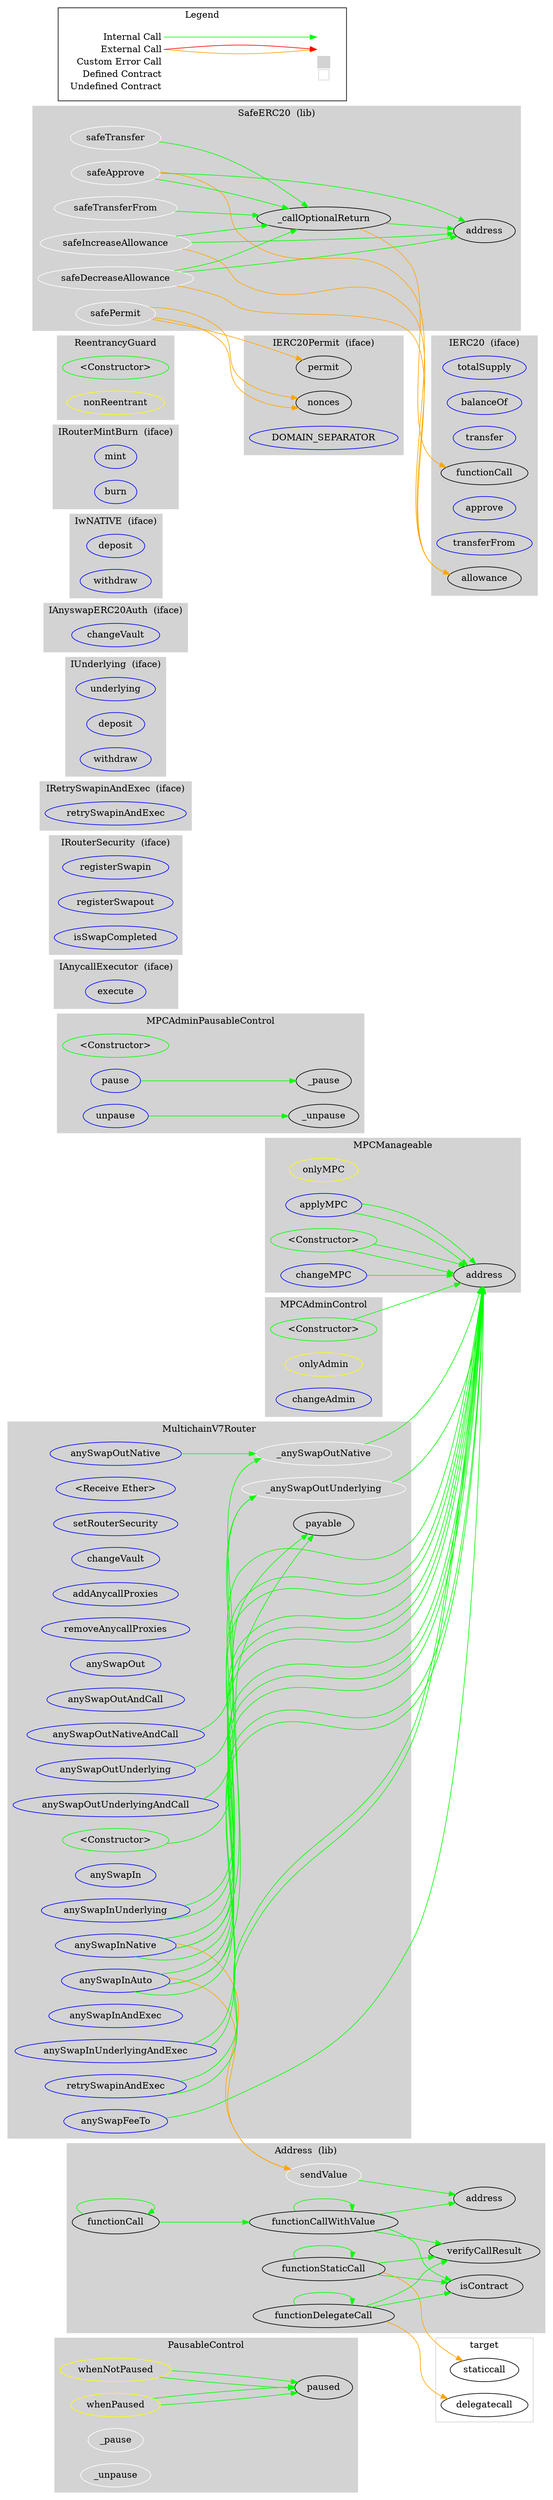 digraph G {
  graph [ ratio = "auto", page = "100", compound =true ];
subgraph "clusterPausableControl" {
  graph [ label = "PausableControl", color = "lightgray", style = "filled", bgcolor = "lightgray" ];
  "PausableControl.whenNotPaused" [ label = "whenNotPaused", color = "yellow" ];
  "PausableControl.whenPaused" [ label = "whenPaused", color = "yellow" ];
  "PausableControl.paused" [ label = "paused" ];
  "PausableControl._pause" [ label = "_pause", color = "white" ];
  "PausableControl._unpause" [ label = "_unpause", color = "white" ];
}

subgraph "clusterMPCManageable" {
  graph [ label = "MPCManageable", color = "lightgray", style = "filled", bgcolor = "lightgray" ];
  "MPCManageable.onlyMPC" [ label = "onlyMPC", color = "yellow" ];
  "MPCManageable.<Constructor>" [ label = "<Constructor>", color = "green" ];
  "MPCManageable.changeMPC" [ label = "changeMPC", color = "blue" ];
  "MPCManageable.applyMPC" [ label = "applyMPC", color = "blue" ];
  "MPCManageable.address" [ label = "address" ];
}

subgraph "clusterMPCAdminControl" {
  graph [ label = "MPCAdminControl", color = "lightgray", style = "filled", bgcolor = "lightgray" ];
  "MPCAdminControl.<Constructor>" [ label = "<Constructor>", color = "green" ];
  "MPCAdminControl.onlyAdmin" [ label = "onlyAdmin", color = "yellow" ];
  "MPCAdminControl.changeAdmin" [ label = "changeAdmin", color = "blue" ];
}

subgraph "clusterMPCAdminPausableControl" {
  graph [ label = "MPCAdminPausableControl", color = "lightgray", style = "filled", bgcolor = "lightgray" ];
  "MPCAdminPausableControl.<Constructor>" [ label = "<Constructor>", color = "green" ];
  "MPCAdminPausableControl.pause" [ label = "pause", color = "blue" ];
  "MPCAdminPausableControl.unpause" [ label = "unpause", color = "blue" ];
  "MPCAdminPausableControl._pause" [ label = "_pause" ];
  "MPCAdminPausableControl._unpause" [ label = "_unpause" ];
}

subgraph "clusterIAnycallExecutor" {
  graph [ label = "IAnycallExecutor  (iface)", color = "lightgray", style = "filled", bgcolor = "lightgray" ];
  "IAnycallExecutor.execute" [ label = "execute", color = "blue" ];
}

subgraph "clusterIRouterSecurity" {
  graph [ label = "IRouterSecurity  (iface)", color = "lightgray", style = "filled", bgcolor = "lightgray" ];
  "IRouterSecurity.registerSwapin" [ label = "registerSwapin", color = "blue" ];
  "IRouterSecurity.registerSwapout" [ label = "registerSwapout", color = "blue" ];
  "IRouterSecurity.isSwapCompleted" [ label = "isSwapCompleted", color = "blue" ];
}

subgraph "clusterIRetrySwapinAndExec" {
  graph [ label = "IRetrySwapinAndExec  (iface)", color = "lightgray", style = "filled", bgcolor = "lightgray" ];
  "IRetrySwapinAndExec.retrySwapinAndExec" [ label = "retrySwapinAndExec", color = "blue" ];
}

subgraph "clusterIUnderlying" {
  graph [ label = "IUnderlying  (iface)", color = "lightgray", style = "filled", bgcolor = "lightgray" ];
  "IUnderlying.underlying" [ label = "underlying", color = "blue" ];
  "IUnderlying.deposit" [ label = "deposit", color = "blue" ];
  "IUnderlying.withdraw" [ label = "withdraw", color = "blue" ];
}

subgraph "clusterIAnyswapERC20Auth" {
  graph [ label = "IAnyswapERC20Auth  (iface)", color = "lightgray", style = "filled", bgcolor = "lightgray" ];
  "IAnyswapERC20Auth.changeVault" [ label = "changeVault", color = "blue" ];
}

subgraph "clusterIwNATIVE" {
  graph [ label = "IwNATIVE  (iface)", color = "lightgray", style = "filled", bgcolor = "lightgray" ];
  "IwNATIVE.deposit" [ label = "deposit", color = "blue" ];
  "IwNATIVE.withdraw" [ label = "withdraw", color = "blue" ];
}

subgraph "clusterIRouterMintBurn" {
  graph [ label = "IRouterMintBurn  (iface)", color = "lightgray", style = "filled", bgcolor = "lightgray" ];
  "IRouterMintBurn.mint" [ label = "mint", color = "blue" ];
  "IRouterMintBurn.burn" [ label = "burn", color = "blue" ];
}

subgraph "clusterReentrancyGuard" {
  graph [ label = "ReentrancyGuard", color = "lightgray", style = "filled", bgcolor = "lightgray" ];
  "ReentrancyGuard.<Constructor>" [ label = "<Constructor>", color = "green" ];
  "ReentrancyGuard.nonReentrant" [ label = "nonReentrant", color = "yellow" ];
}

subgraph "clusterAddress" {
  graph [ label = "Address  (lib)", color = "lightgray", style = "filled", bgcolor = "lightgray" ];
  "Address.isContract" [ label = "isContract" ];
  "Address.sendValue" [ label = "sendValue", color = "white" ];
  "Address.functionCall" [ label = "functionCall" ];
  "Address.functionCallWithValue" [ label = "functionCallWithValue" ];
  "Address.functionStaticCall" [ label = "functionStaticCall" ];
  "Address.functionDelegateCall" [ label = "functionDelegateCall" ];
  "Address.verifyCallResult" [ label = "verifyCallResult" ];
  "Address.address" [ label = "address" ];
}

subgraph "clusterIERC20" {
  graph [ label = "IERC20  (iface)", color = "lightgray", style = "filled", bgcolor = "lightgray" ];
  "IERC20.totalSupply" [ label = "totalSupply", color = "blue" ];
  "IERC20.balanceOf" [ label = "balanceOf", color = "blue" ];
  "IERC20.transfer" [ label = "transfer", color = "blue" ];
  "IERC20.allowance" [ label = "allowance" ];
  "IERC20.approve" [ label = "approve", color = "blue" ];
  "IERC20.transferFrom" [ label = "transferFrom", color = "blue" ];
  "IERC20.functionCall" [ label = "functionCall" ];
}

subgraph "clusterIERC20Permit" {
  graph [ label = "IERC20Permit  (iface)", color = "lightgray", style = "filled", bgcolor = "lightgray" ];
  "IERC20Permit.permit" [ label = "permit" ];
  "IERC20Permit.nonces" [ label = "nonces" ];
  "IERC20Permit.DOMAIN_SEPARATOR" [ label = "DOMAIN_SEPARATOR", color = "blue" ];
}

subgraph "clusterSafeERC20" {
  graph [ label = "SafeERC20  (lib)", color = "lightgray", style = "filled", bgcolor = "lightgray" ];
  "SafeERC20.safeTransfer" [ label = "safeTransfer", color = "white" ];
  "SafeERC20.safeTransferFrom" [ label = "safeTransferFrom", color = "white" ];
  "SafeERC20.safeApprove" [ label = "safeApprove", color = "white" ];
  "SafeERC20.safeIncreaseAllowance" [ label = "safeIncreaseAllowance", color = "white" ];
  "SafeERC20.safeDecreaseAllowance" [ label = "safeDecreaseAllowance", color = "white" ];
  "SafeERC20.safePermit" [ label = "safePermit", color = "white" ];
  "SafeERC20._callOptionalReturn" [ label = "_callOptionalReturn" ];
  "SafeERC20.address" [ label = "address" ];
}

subgraph "clusterMultichainV7Router" {
  graph [ label = "MultichainV7Router", color = "lightgray", style = "filled", bgcolor = "lightgray" ];
  "MultichainV7Router.<Constructor>" [ label = "<Constructor>", color = "green" ];
  "MultichainV7Router.<Receive Ether>" [ label = "<Receive Ether>", color = "blue" ];
  "MultichainV7Router.setRouterSecurity" [ label = "setRouterSecurity", color = "blue" ];
  "MultichainV7Router.changeVault" [ label = "changeVault", color = "blue" ];
  "MultichainV7Router.addAnycallProxies" [ label = "addAnycallProxies", color = "blue" ];
  "MultichainV7Router.removeAnycallProxies" [ label = "removeAnycallProxies", color = "blue" ];
  "MultichainV7Router.anySwapOut" [ label = "anySwapOut", color = "blue" ];
  "MultichainV7Router.anySwapOutAndCall" [ label = "anySwapOutAndCall", color = "blue" ];
  "MultichainV7Router._anySwapOutUnderlying" [ label = "_anySwapOutUnderlying", color = "white" ];
  "MultichainV7Router.anySwapOutUnderlying" [ label = "anySwapOutUnderlying", color = "blue" ];
  "MultichainV7Router.anySwapOutUnderlyingAndCall" [ label = "anySwapOutUnderlyingAndCall", color = "blue" ];
  "MultichainV7Router._anySwapOutNative" [ label = "_anySwapOutNative", color = "white" ];
  "MultichainV7Router.anySwapOutNative" [ label = "anySwapOutNative", color = "blue" ];
  "MultichainV7Router.anySwapOutNativeAndCall" [ label = "anySwapOutNativeAndCall", color = "blue" ];
  "MultichainV7Router.anySwapIn" [ label = "anySwapIn", color = "blue" ];
  "MultichainV7Router.anySwapInUnderlying" [ label = "anySwapInUnderlying", color = "blue" ];
  "MultichainV7Router.anySwapInNative" [ label = "anySwapInNative", color = "blue" ];
  "MultichainV7Router.anySwapInAuto" [ label = "anySwapInAuto", color = "blue" ];
  "MultichainV7Router.anySwapInAndExec" [ label = "anySwapInAndExec", color = "blue" ];
  "MultichainV7Router.anySwapInUnderlyingAndExec" [ label = "anySwapInUnderlyingAndExec", color = "blue" ];
  "MultichainV7Router.retrySwapinAndExec" [ label = "retrySwapinAndExec", color = "blue" ];
  "MultichainV7Router.anySwapFeeTo" [ label = "anySwapFeeTo", color = "blue" ];
  "MultichainV7Router.payable" [ label = "payable" ];
}

subgraph "clustertarget" {
  graph [ label = "target", color = "lightgray" ];
  "target.staticcall" [ label = "staticcall" ];
  "target.delegatecall" [ label = "delegatecall" ];
}

  "PausableControl.whenNotPaused";
  "PausableControl.paused";
  "PausableControl.whenPaused";
  "MPCManageable.<Constructor>";
  "MPCManageable.address";
  "MPCManageable.changeMPC";
  "MPCManageable.applyMPC";
  "MPCAdminControl.<Constructor>";
  "MPCAdminPausableControl.pause";
  "MPCAdminPausableControl._pause";
  "MPCAdminPausableControl.unpause";
  "MPCAdminPausableControl._unpause";
  "Address.sendValue";
  "Address.address";
  "Address.functionCall";
  "Address.functionCallWithValue";
  "Address.isContract";
  "Address.verifyCallResult";
  "Address.functionStaticCall";
  "target.staticcall";
  "Address.functionDelegateCall";
  "target.delegatecall";
  "SafeERC20.safeTransfer";
  "SafeERC20._callOptionalReturn";
  "SafeERC20.safeTransferFrom";
  "SafeERC20.safeApprove";
  "IERC20.allowance";
  "SafeERC20.address";
  "SafeERC20.safeIncreaseAllowance";
  "SafeERC20.safeDecreaseAllowance";
  "SafeERC20.safePermit";
  "IERC20Permit.nonces";
  "IERC20Permit.permit";
  "IERC20.functionCall";
  "MultichainV7Router.<Constructor>";
  "MultichainV7Router._anySwapOutUnderlying";
  "MultichainV7Router.anySwapOutUnderlying";
  "MultichainV7Router.anySwapOutUnderlyingAndCall";
  "MultichainV7Router._anySwapOutNative";
  "MultichainV7Router.anySwapOutNative";
  "MultichainV7Router.anySwapOutNativeAndCall";
  "MultichainV7Router.anySwapInUnderlying";
  "MultichainV7Router.anySwapInNative";
  "MultichainV7Router.payable";
  "MultichainV7Router.anySwapInAuto";
  "MultichainV7Router.anySwapInUnderlyingAndExec";
  "MultichainV7Router.retrySwapinAndExec";
  "MultichainV7Router.anySwapFeeTo";
  "PausableControl.whenNotPaused" -> "PausableControl.paused" [ color = "green" ];
  "PausableControl.whenNotPaused" -> "PausableControl.paused" [ color = "green" ];
  "PausableControl.whenPaused" -> "PausableControl.paused" [ color = "green" ];
  "PausableControl.whenPaused" -> "PausableControl.paused" [ color = "green" ];
  "MPCManageable.<Constructor>" -> "MPCManageable.address" [ color = "green" ];
  "MPCManageable.<Constructor>" -> "MPCManageable.address" [ color = "green" ];
  "MPCManageable.changeMPC" -> "MPCManageable.address" [ color = "green" ];
  "MPCManageable.applyMPC" -> "MPCManageable.address" [ color = "green" ];
  "MPCManageable.applyMPC" -> "MPCManageable.address" [ color = "green" ];
  "MPCAdminControl.<Constructor>" -> "MPCManageable.address" [ color = "green" ];
  "MPCAdminPausableControl.pause" -> "MPCAdminPausableControl._pause" [ color = "green" ];
  "MPCAdminPausableControl.unpause" -> "MPCAdminPausableControl._unpause" [ color = "green" ];
  "Address.sendValue" -> "Address.address" [ color = "green" ];
  "Address.functionCall" -> "Address.functionCall" [ color = "green" ];
  "Address.functionCall" -> "Address.functionCallWithValue" [ color = "green" ];
  "Address.functionCallWithValue" -> "Address.functionCallWithValue" [ color = "green" ];
  "Address.functionCallWithValue" -> "Address.address" [ color = "green" ];
  "Address.functionCallWithValue" -> "Address.isContract" [ color = "green" ];
  "Address.functionCallWithValue" -> "Address.verifyCallResult" [ color = "green" ];
  "Address.functionStaticCall" -> "Address.functionStaticCall" [ color = "green" ];
  "Address.functionStaticCall" -> "Address.isContract" [ color = "green" ];
  "Address.functionStaticCall" -> "target.staticcall" [ color = "orange" ];
  "Address.functionStaticCall" -> "Address.verifyCallResult" [ color = "green" ];
  "Address.functionDelegateCall" -> "Address.functionDelegateCall" [ color = "green" ];
  "Address.functionDelegateCall" -> "Address.isContract" [ color = "green" ];
  "Address.functionDelegateCall" -> "target.delegatecall" [ color = "orange" ];
  "Address.functionDelegateCall" -> "Address.verifyCallResult" [ color = "green" ];
  "SafeERC20.safeTransfer" -> "SafeERC20._callOptionalReturn" [ color = "green" ];
  "SafeERC20.safeTransferFrom" -> "SafeERC20._callOptionalReturn" [ color = "green" ];
  "SafeERC20.safeApprove" -> "IERC20.allowance" [ color = "orange" ];
  "SafeERC20.safeApprove" -> "SafeERC20.address" [ color = "green" ];
  "SafeERC20.safeApprove" -> "SafeERC20._callOptionalReturn" [ color = "green" ];
  "SafeERC20.safeIncreaseAllowance" -> "IERC20.allowance" [ color = "orange" ];
  "SafeERC20.safeIncreaseAllowance" -> "SafeERC20.address" [ color = "green" ];
  "SafeERC20.safeIncreaseAllowance" -> "SafeERC20._callOptionalReturn" [ color = "green" ];
  "SafeERC20.safeDecreaseAllowance" -> "IERC20.allowance" [ color = "orange" ];
  "SafeERC20.safeDecreaseAllowance" -> "SafeERC20.address" [ color = "green" ];
  "SafeERC20.safeDecreaseAllowance" -> "SafeERC20._callOptionalReturn" [ color = "green" ];
  "SafeERC20.safePermit" -> "IERC20Permit.nonces" [ color = "orange" ];
  "SafeERC20.safePermit" -> "IERC20Permit.permit" [ color = "orange" ];
  "SafeERC20.safePermit" -> "IERC20Permit.nonces" [ color = "orange" ];
  "SafeERC20._callOptionalReturn" -> "IERC20.functionCall" [ color = "orange" ];
  "SafeERC20._callOptionalReturn" -> "SafeERC20.address" [ color = "green" ];
  "MultichainV7Router.<Constructor>" -> "MPCManageable.address" [ color = "green" ];
  "MultichainV7Router._anySwapOutUnderlying" -> "MPCManageable.address" [ color = "green" ];
  "MultichainV7Router.anySwapOutUnderlying" -> "MultichainV7Router._anySwapOutUnderlying" [ color = "green" ];
  "MultichainV7Router.anySwapOutUnderlyingAndCall" -> "MultichainV7Router._anySwapOutUnderlying" [ color = "green" ];
  "MultichainV7Router._anySwapOutNative" -> "MPCManageable.address" [ color = "green" ];
  "MultichainV7Router.anySwapOutNative" -> "MultichainV7Router._anySwapOutNative" [ color = "green" ];
  "MultichainV7Router.anySwapOutNativeAndCall" -> "MultichainV7Router._anySwapOutNative" [ color = "green" ];
  "MultichainV7Router.anySwapInUnderlying" -> "MPCManageable.address" [ color = "green" ];
  "MultichainV7Router.anySwapInUnderlying" -> "MPCManageable.address" [ color = "green" ];
  "MultichainV7Router.anySwapInNative" -> "MPCManageable.address" [ color = "green" ];
  "MultichainV7Router.anySwapInNative" -> "MPCManageable.address" [ color = "green" ];
  "MultichainV7Router.anySwapInNative" -> "MPCManageable.address" [ color = "green" ];
  "MultichainV7Router.anySwapInNative" -> "Address.sendValue" [ color = "orange" ];
  "MultichainV7Router.anySwapInNative" -> "MultichainV7Router.payable" [ color = "green" ];
  "MultichainV7Router.anySwapInAuto" -> "MPCManageable.address" [ color = "green" ];
  "MultichainV7Router.anySwapInAuto" -> "MPCManageable.address" [ color = "green" ];
  "MultichainV7Router.anySwapInAuto" -> "MPCManageable.address" [ color = "green" ];
  "MultichainV7Router.anySwapInAuto" -> "Address.sendValue" [ color = "orange" ];
  "MultichainV7Router.anySwapInAuto" -> "MultichainV7Router.payable" [ color = "green" ];
  "MultichainV7Router.anySwapInUnderlyingAndExec" -> "MPCManageable.address" [ color = "green" ];
  "MultichainV7Router.anySwapInUnderlyingAndExec" -> "MPCManageable.address" [ color = "green" ];
  "MultichainV7Router.retrySwapinAndExec" -> "MPCManageable.address" [ color = "green" ];
  "MultichainV7Router.retrySwapinAndExec" -> "MPCManageable.address" [ color = "green" ];
  "MultichainV7Router.anySwapFeeTo" -> "MPCManageable.address" [ color = "green" ];


rankdir=LR
node [shape=plaintext]
subgraph cluster_01 { 
label = "Legend";
key [label=<<table border="0" cellpadding="2" cellspacing="0" cellborder="0">
  <tr><td align="right" port="i1">Internal Call</td></tr>
  <tr><td align="right" port="i2">External Call</td></tr>
  <tr><td align="right" port="i2">Custom Error Call</td></tr>
  <tr><td align="right" port="i3">Defined Contract</td></tr>
  <tr><td align="right" port="i4">Undefined Contract</td></tr>
  </table>>]
key2 [label=<<table border="0" cellpadding="2" cellspacing="0" cellborder="0">
  <tr><td port="i1">&nbsp;&nbsp;&nbsp;</td></tr>
  <tr><td port="i2">&nbsp;&nbsp;&nbsp;</td></tr>
  <tr><td port="i3" bgcolor="lightgray">&nbsp;&nbsp;&nbsp;</td></tr>
  <tr><td port="i4">
    <table border="1" cellborder="0" cellspacing="0" cellpadding="7" color="lightgray">
      <tr>
       <td></td>
      </tr>
     </table>
  </td></tr>
  </table>>]
key:i1:e -> key2:i1:w [color="green"]
key:i2:e -> key2:i2:w [color="orange"]
key:i2:e -> key2:i2:w [color="red"]
}
}

